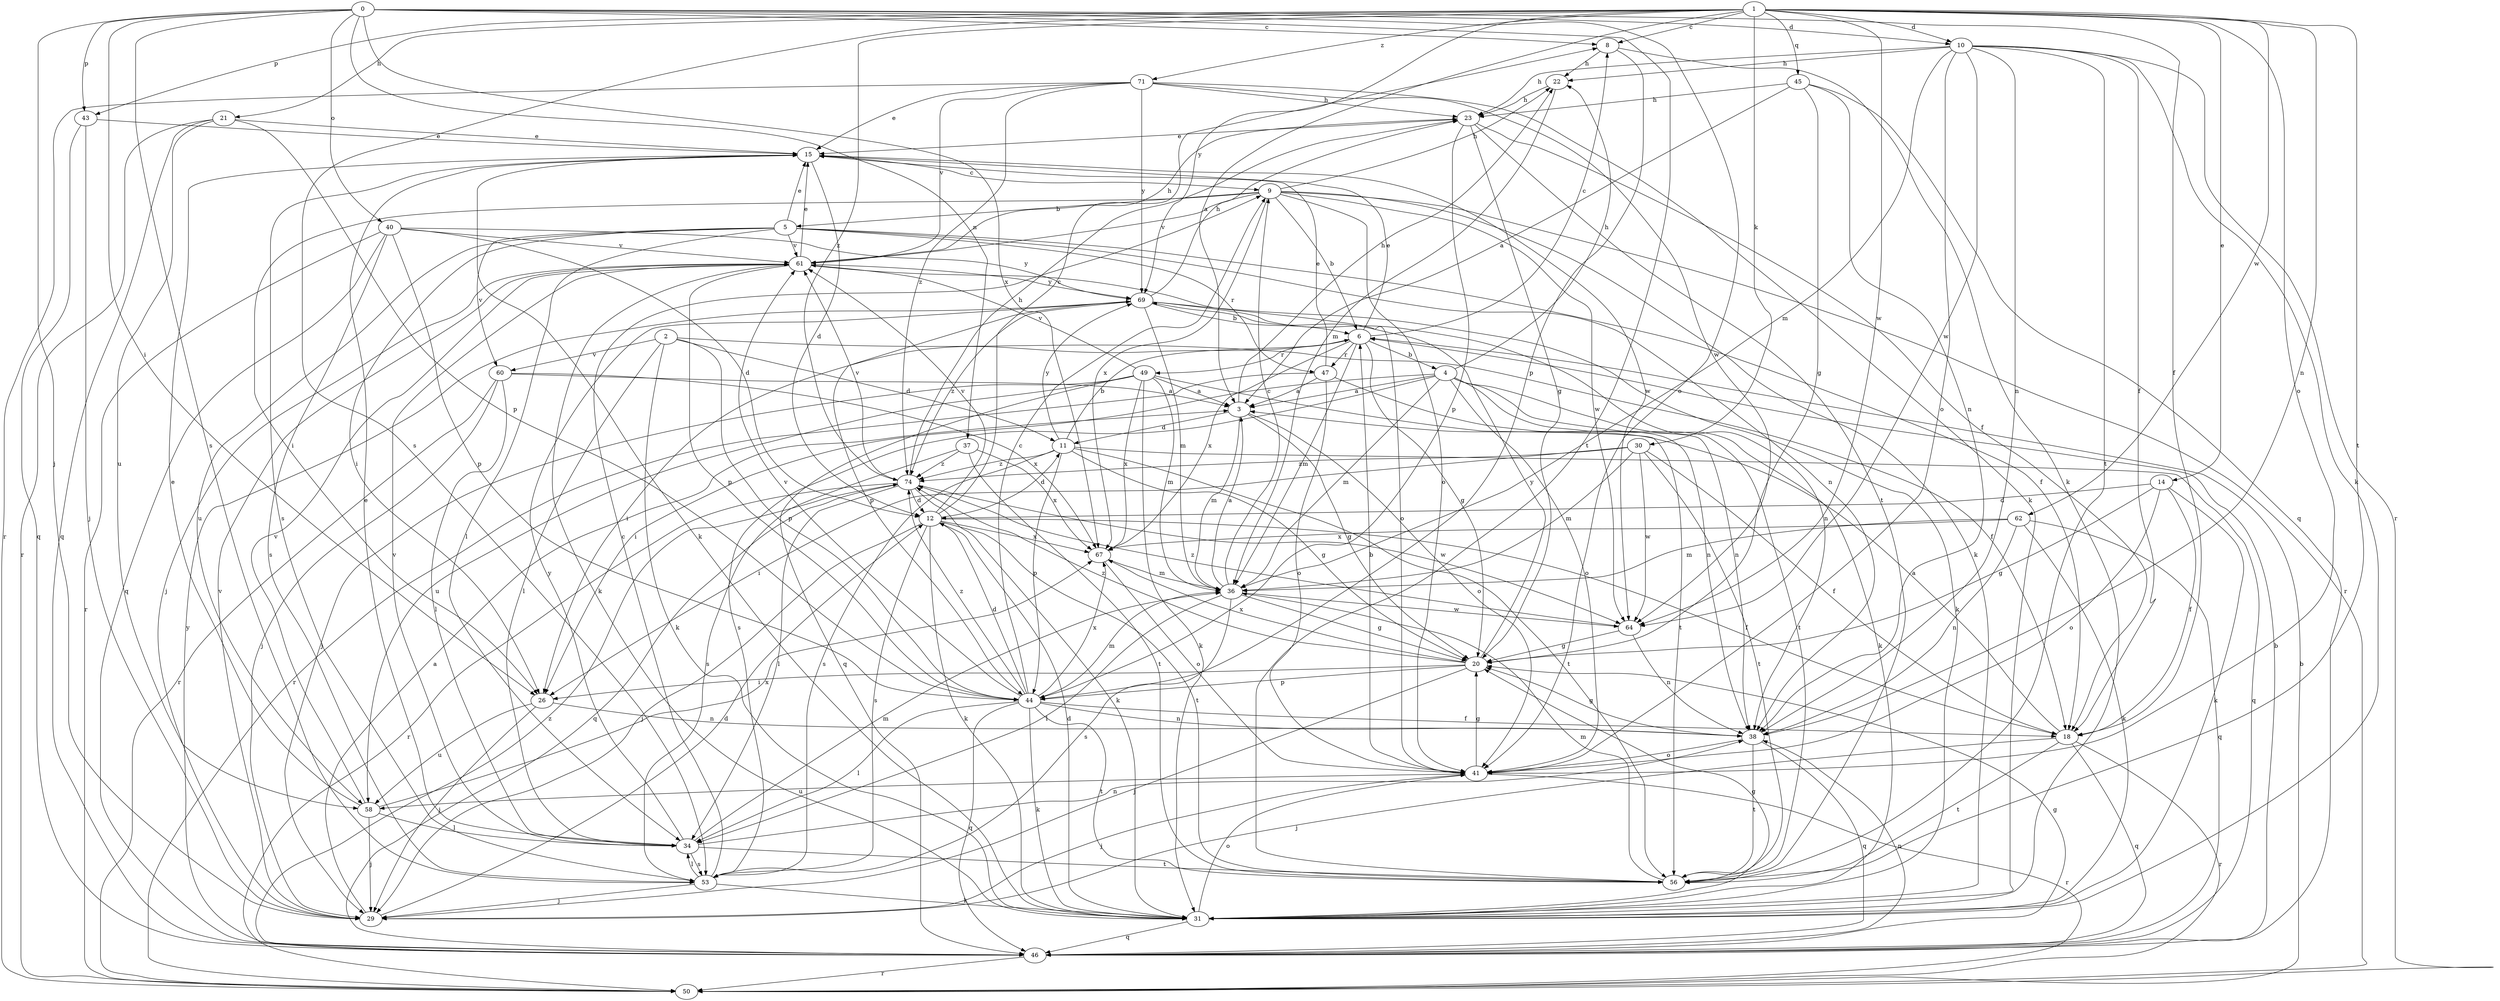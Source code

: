 strict digraph  {
0;
1;
2;
3;
4;
5;
6;
8;
9;
10;
11;
12;
14;
15;
18;
20;
21;
22;
23;
26;
29;
30;
31;
34;
36;
37;
38;
40;
41;
43;
44;
45;
46;
47;
49;
50;
53;
56;
58;
60;
61;
62;
64;
67;
69;
71;
74;
0 -> 8  [label=c];
0 -> 10  [label=d];
0 -> 18  [label=f];
0 -> 26  [label=i];
0 -> 29  [label=j];
0 -> 37  [label=n];
0 -> 40  [label=o];
0 -> 41  [label=o];
0 -> 43  [label=p];
0 -> 53  [label=s];
0 -> 56  [label=t];
0 -> 67  [label=x];
1 -> 3  [label=a];
1 -> 8  [label=c];
1 -> 10  [label=d];
1 -> 14  [label=e];
1 -> 21  [label=h];
1 -> 30  [label=k];
1 -> 38  [label=n];
1 -> 41  [label=o];
1 -> 43  [label=p];
1 -> 45  [label=q];
1 -> 53  [label=s];
1 -> 56  [label=t];
1 -> 62  [label=w];
1 -> 64  [label=w];
1 -> 69  [label=y];
1 -> 71  [label=z];
1 -> 74  [label=z];
2 -> 11  [label=d];
2 -> 18  [label=f];
2 -> 31  [label=k];
2 -> 34  [label=l];
2 -> 44  [label=p];
2 -> 60  [label=v];
3 -> 11  [label=d];
3 -> 20  [label=g];
3 -> 22  [label=h];
3 -> 36  [label=m];
3 -> 41  [label=o];
4 -> 3  [label=a];
4 -> 22  [label=h];
4 -> 26  [label=i];
4 -> 31  [label=k];
4 -> 36  [label=m];
4 -> 38  [label=n];
4 -> 41  [label=o];
4 -> 53  [label=s];
4 -> 56  [label=t];
5 -> 15  [label=e];
5 -> 18  [label=f];
5 -> 26  [label=i];
5 -> 34  [label=l];
5 -> 38  [label=n];
5 -> 47  [label=r];
5 -> 58  [label=u];
5 -> 60  [label=v];
5 -> 61  [label=v];
6 -> 4  [label=b];
6 -> 8  [label=c];
6 -> 15  [label=e];
6 -> 20  [label=g];
6 -> 26  [label=i];
6 -> 36  [label=m];
6 -> 47  [label=r];
6 -> 49  [label=r];
6 -> 67  [label=x];
8 -> 22  [label=h];
8 -> 31  [label=k];
8 -> 44  [label=p];
9 -> 5  [label=b];
9 -> 6  [label=b];
9 -> 22  [label=h];
9 -> 26  [label=i];
9 -> 31  [label=k];
9 -> 41  [label=o];
9 -> 50  [label=r];
9 -> 61  [label=v];
9 -> 64  [label=w];
9 -> 67  [label=x];
10 -> 18  [label=f];
10 -> 22  [label=h];
10 -> 23  [label=h];
10 -> 31  [label=k];
10 -> 36  [label=m];
10 -> 38  [label=n];
10 -> 41  [label=o];
10 -> 50  [label=r];
10 -> 56  [label=t];
10 -> 64  [label=w];
11 -> 6  [label=b];
11 -> 20  [label=g];
11 -> 44  [label=p];
11 -> 46  [label=q];
11 -> 53  [label=s];
11 -> 56  [label=t];
11 -> 69  [label=y];
11 -> 74  [label=z];
12 -> 8  [label=c];
12 -> 11  [label=d];
12 -> 18  [label=f];
12 -> 29  [label=j];
12 -> 31  [label=k];
12 -> 53  [label=s];
12 -> 56  [label=t];
12 -> 61  [label=v];
12 -> 67  [label=x];
14 -> 12  [label=d];
14 -> 18  [label=f];
14 -> 20  [label=g];
14 -> 31  [label=k];
14 -> 41  [label=o];
15 -> 9  [label=c];
15 -> 12  [label=d];
15 -> 31  [label=k];
15 -> 53  [label=s];
15 -> 64  [label=w];
18 -> 3  [label=a];
18 -> 29  [label=j];
18 -> 46  [label=q];
18 -> 50  [label=r];
18 -> 56  [label=t];
20 -> 26  [label=i];
20 -> 29  [label=j];
20 -> 44  [label=p];
20 -> 67  [label=x];
20 -> 69  [label=y];
20 -> 74  [label=z];
21 -> 15  [label=e];
21 -> 44  [label=p];
21 -> 46  [label=q];
21 -> 50  [label=r];
21 -> 58  [label=u];
22 -> 23  [label=h];
22 -> 36  [label=m];
23 -> 15  [label=e];
23 -> 18  [label=f];
23 -> 20  [label=g];
23 -> 44  [label=p];
23 -> 56  [label=t];
26 -> 29  [label=j];
26 -> 38  [label=n];
26 -> 58  [label=u];
29 -> 3  [label=a];
29 -> 12  [label=d];
29 -> 61  [label=v];
30 -> 18  [label=f];
30 -> 26  [label=i];
30 -> 36  [label=m];
30 -> 56  [label=t];
30 -> 64  [label=w];
30 -> 74  [label=z];
31 -> 12  [label=d];
31 -> 20  [label=g];
31 -> 41  [label=o];
31 -> 46  [label=q];
34 -> 15  [label=e];
34 -> 36  [label=m];
34 -> 38  [label=n];
34 -> 53  [label=s];
34 -> 56  [label=t];
34 -> 61  [label=v];
34 -> 69  [label=y];
36 -> 3  [label=a];
36 -> 9  [label=c];
36 -> 20  [label=g];
36 -> 34  [label=l];
36 -> 53  [label=s];
36 -> 64  [label=w];
37 -> 53  [label=s];
37 -> 56  [label=t];
37 -> 67  [label=x];
37 -> 74  [label=z];
38 -> 20  [label=g];
38 -> 41  [label=o];
38 -> 46  [label=q];
38 -> 56  [label=t];
40 -> 12  [label=d];
40 -> 44  [label=p];
40 -> 46  [label=q];
40 -> 50  [label=r];
40 -> 53  [label=s];
40 -> 61  [label=v];
40 -> 69  [label=y];
41 -> 6  [label=b];
41 -> 20  [label=g];
41 -> 29  [label=j];
41 -> 50  [label=r];
41 -> 58  [label=u];
43 -> 15  [label=e];
43 -> 29  [label=j];
43 -> 46  [label=q];
44 -> 9  [label=c];
44 -> 12  [label=d];
44 -> 18  [label=f];
44 -> 31  [label=k];
44 -> 34  [label=l];
44 -> 36  [label=m];
44 -> 38  [label=n];
44 -> 46  [label=q];
44 -> 56  [label=t];
44 -> 61  [label=v];
44 -> 67  [label=x];
44 -> 74  [label=z];
45 -> 3  [label=a];
45 -> 20  [label=g];
45 -> 23  [label=h];
45 -> 38  [label=n];
45 -> 46  [label=q];
46 -> 6  [label=b];
46 -> 20  [label=g];
46 -> 38  [label=n];
46 -> 50  [label=r];
46 -> 69  [label=y];
46 -> 74  [label=z];
47 -> 3  [label=a];
47 -> 15  [label=e];
47 -> 38  [label=n];
47 -> 41  [label=o];
47 -> 50  [label=r];
49 -> 3  [label=a];
49 -> 29  [label=j];
49 -> 31  [label=k];
49 -> 36  [label=m];
49 -> 46  [label=q];
49 -> 56  [label=t];
49 -> 58  [label=u];
49 -> 61  [label=v];
49 -> 67  [label=x];
50 -> 6  [label=b];
53 -> 9  [label=c];
53 -> 29  [label=j];
53 -> 31  [label=k];
53 -> 34  [label=l];
56 -> 36  [label=m];
58 -> 15  [label=e];
58 -> 29  [label=j];
58 -> 34  [label=l];
58 -> 61  [label=v];
58 -> 67  [label=x];
60 -> 3  [label=a];
60 -> 29  [label=j];
60 -> 34  [label=l];
60 -> 50  [label=r];
60 -> 67  [label=x];
61 -> 15  [label=e];
61 -> 23  [label=h];
61 -> 29  [label=j];
61 -> 31  [label=k];
61 -> 41  [label=o];
61 -> 44  [label=p];
61 -> 69  [label=y];
62 -> 31  [label=k];
62 -> 36  [label=m];
62 -> 38  [label=n];
62 -> 46  [label=q];
62 -> 67  [label=x];
64 -> 20  [label=g];
64 -> 38  [label=n];
64 -> 74  [label=z];
67 -> 36  [label=m];
67 -> 41  [label=o];
69 -> 6  [label=b];
69 -> 23  [label=h];
69 -> 31  [label=k];
69 -> 36  [label=m];
69 -> 38  [label=n];
69 -> 44  [label=p];
69 -> 74  [label=z];
71 -> 15  [label=e];
71 -> 23  [label=h];
71 -> 31  [label=k];
71 -> 50  [label=r];
71 -> 61  [label=v];
71 -> 64  [label=w];
71 -> 69  [label=y];
71 -> 74  [label=z];
74 -> 12  [label=d];
74 -> 23  [label=h];
74 -> 31  [label=k];
74 -> 34  [label=l];
74 -> 46  [label=q];
74 -> 50  [label=r];
74 -> 61  [label=v];
74 -> 64  [label=w];
}
